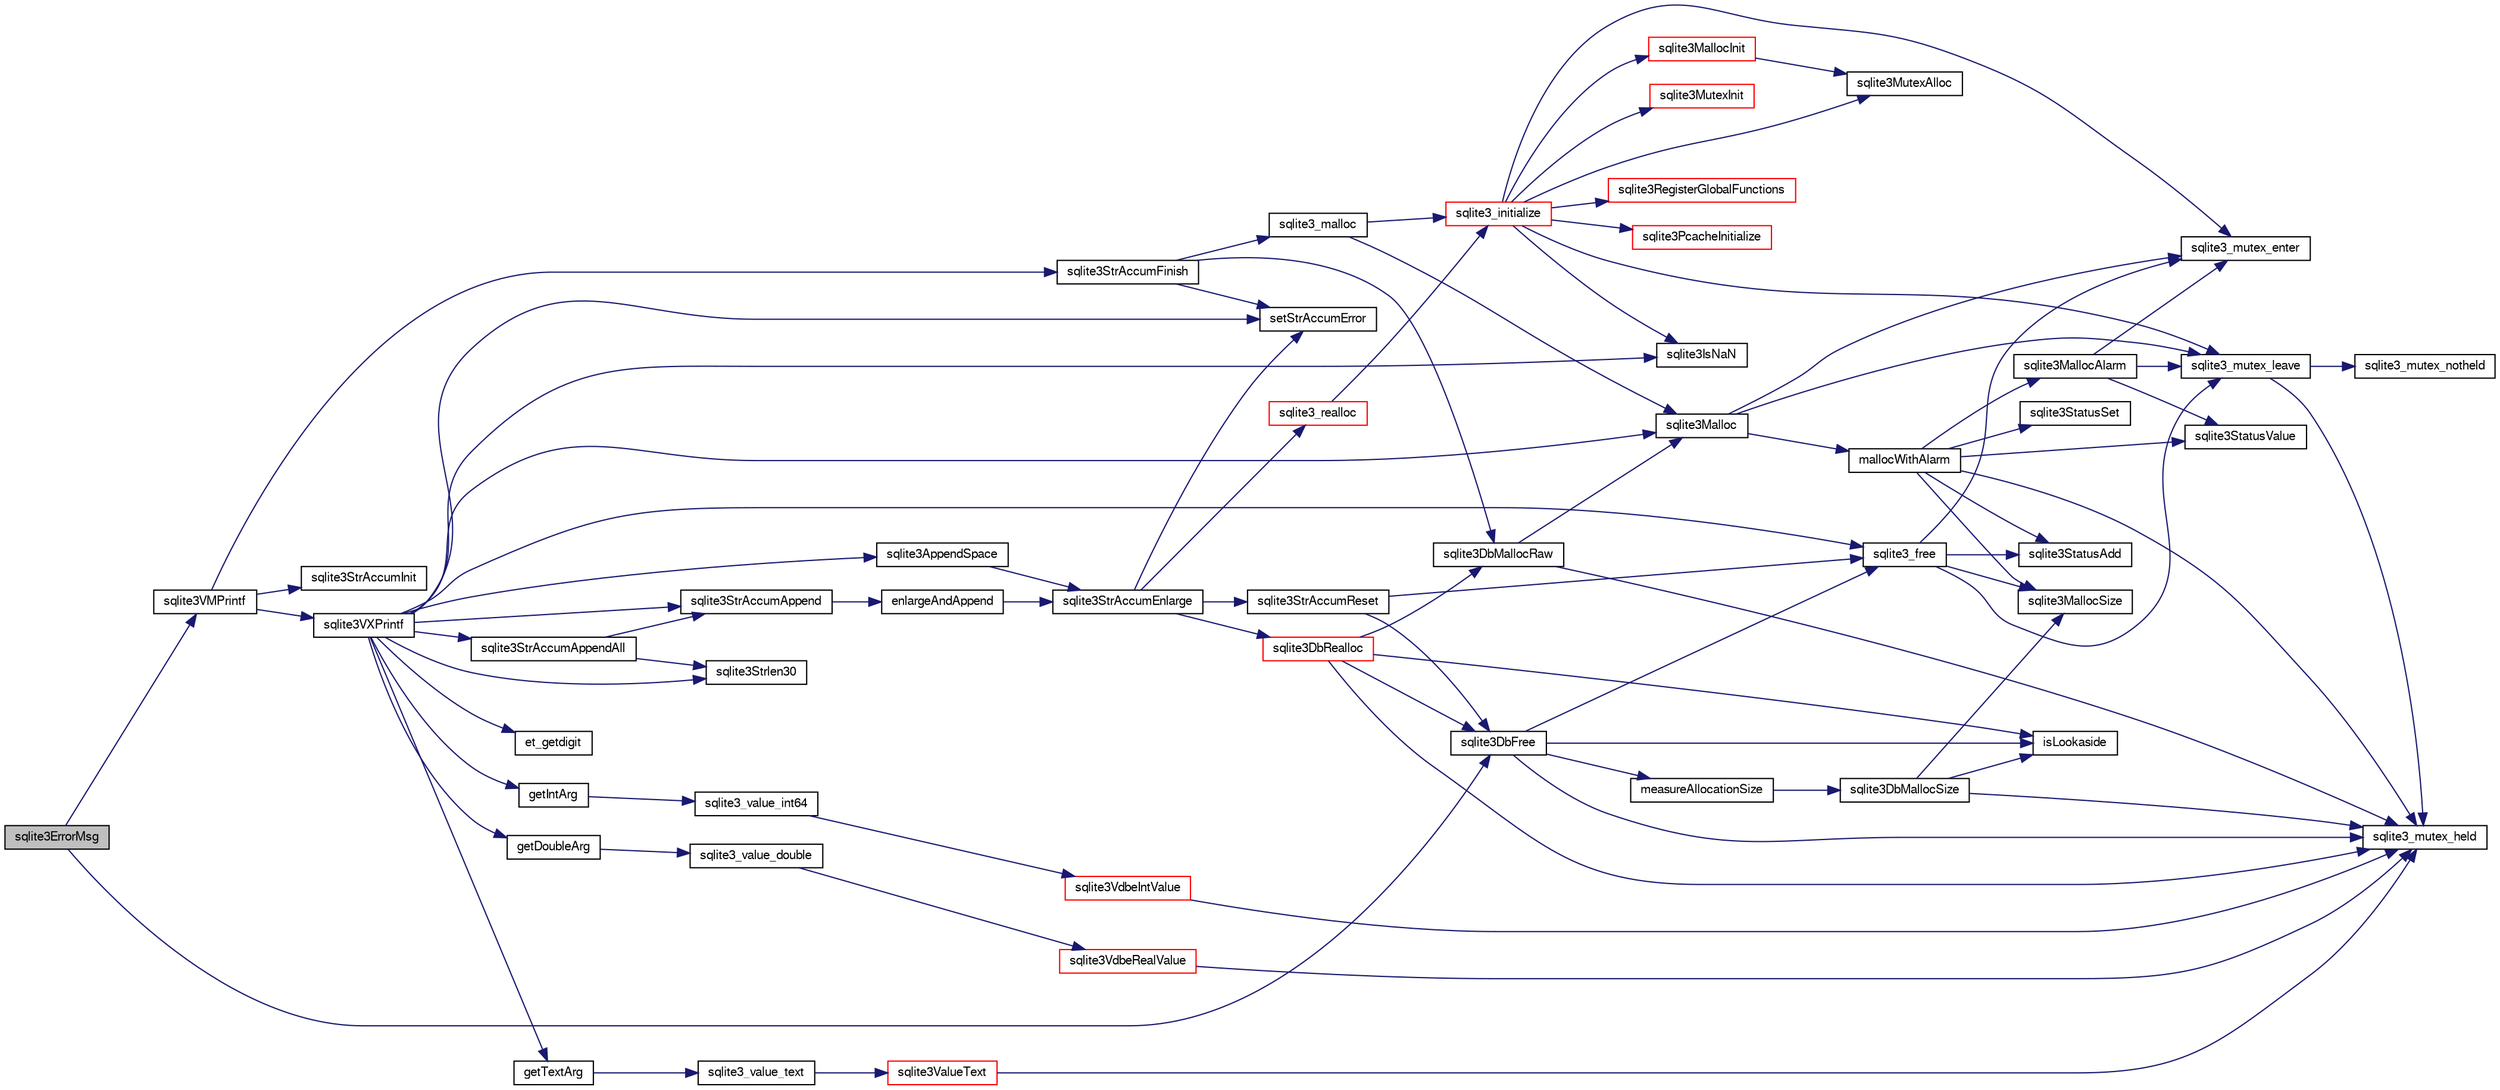 digraph "sqlite3ErrorMsg"
{
  edge [fontname="FreeSans",fontsize="10",labelfontname="FreeSans",labelfontsize="10"];
  node [fontname="FreeSans",fontsize="10",shape=record];
  rankdir="LR";
  Node510009 [label="sqlite3ErrorMsg",height=0.2,width=0.4,color="black", fillcolor="grey75", style="filled", fontcolor="black"];
  Node510009 -> Node510010 [color="midnightblue",fontsize="10",style="solid",fontname="FreeSans"];
  Node510010 [label="sqlite3VMPrintf",height=0.2,width=0.4,color="black", fillcolor="white", style="filled",URL="$sqlite3_8c.html#a05535d0982ef06fbc2ee8195ebbae689"];
  Node510010 -> Node510011 [color="midnightblue",fontsize="10",style="solid",fontname="FreeSans"];
  Node510011 [label="sqlite3StrAccumInit",height=0.2,width=0.4,color="black", fillcolor="white", style="filled",URL="$sqlite3_8c.html#aabf95e113b9d54d519cd15a56215f560"];
  Node510010 -> Node510012 [color="midnightblue",fontsize="10",style="solid",fontname="FreeSans"];
  Node510012 [label="sqlite3VXPrintf",height=0.2,width=0.4,color="black", fillcolor="white", style="filled",URL="$sqlite3_8c.html#a63c25806c9bd4a2b76f9a0eb232c6bde"];
  Node510012 -> Node510013 [color="midnightblue",fontsize="10",style="solid",fontname="FreeSans"];
  Node510013 [label="sqlite3StrAccumAppend",height=0.2,width=0.4,color="black", fillcolor="white", style="filled",URL="$sqlite3_8c.html#a56664fa33def33c5a5245b623441d5e0"];
  Node510013 -> Node510014 [color="midnightblue",fontsize="10",style="solid",fontname="FreeSans"];
  Node510014 [label="enlargeAndAppend",height=0.2,width=0.4,color="black", fillcolor="white", style="filled",URL="$sqlite3_8c.html#a25b21e61dc0883d849890eaa8a18088a"];
  Node510014 -> Node510015 [color="midnightblue",fontsize="10",style="solid",fontname="FreeSans"];
  Node510015 [label="sqlite3StrAccumEnlarge",height=0.2,width=0.4,color="black", fillcolor="white", style="filled",URL="$sqlite3_8c.html#a38976500a97c69d65086eeccca82dd96"];
  Node510015 -> Node510016 [color="midnightblue",fontsize="10",style="solid",fontname="FreeSans"];
  Node510016 [label="setStrAccumError",height=0.2,width=0.4,color="black", fillcolor="white", style="filled",URL="$sqlite3_8c.html#a3dc479a1fc8ba1ab8edfe51f8a0b102c"];
  Node510015 -> Node510017 [color="midnightblue",fontsize="10",style="solid",fontname="FreeSans"];
  Node510017 [label="sqlite3StrAccumReset",height=0.2,width=0.4,color="black", fillcolor="white", style="filled",URL="$sqlite3_8c.html#ad7e70f4ec9d2fa3a63a371e2c7c555d8"];
  Node510017 -> Node510018 [color="midnightblue",fontsize="10",style="solid",fontname="FreeSans"];
  Node510018 [label="sqlite3DbFree",height=0.2,width=0.4,color="black", fillcolor="white", style="filled",URL="$sqlite3_8c.html#ac70ab821a6607b4a1b909582dc37a069"];
  Node510018 -> Node510019 [color="midnightblue",fontsize="10",style="solid",fontname="FreeSans"];
  Node510019 [label="sqlite3_mutex_held",height=0.2,width=0.4,color="black", fillcolor="white", style="filled",URL="$sqlite3_8c.html#acf77da68932b6bc163c5e68547ecc3e7"];
  Node510018 -> Node510020 [color="midnightblue",fontsize="10",style="solid",fontname="FreeSans"];
  Node510020 [label="measureAllocationSize",height=0.2,width=0.4,color="black", fillcolor="white", style="filled",URL="$sqlite3_8c.html#a45731e644a22fdb756e2b6337224217a"];
  Node510020 -> Node510021 [color="midnightblue",fontsize="10",style="solid",fontname="FreeSans"];
  Node510021 [label="sqlite3DbMallocSize",height=0.2,width=0.4,color="black", fillcolor="white", style="filled",URL="$sqlite3_8c.html#aa397e5a8a03495203a0767abf0a71f86"];
  Node510021 -> Node510022 [color="midnightblue",fontsize="10",style="solid",fontname="FreeSans"];
  Node510022 [label="sqlite3MallocSize",height=0.2,width=0.4,color="black", fillcolor="white", style="filled",URL="$sqlite3_8c.html#acf5d2a5f35270bafb050bd2def576955"];
  Node510021 -> Node510019 [color="midnightblue",fontsize="10",style="solid",fontname="FreeSans"];
  Node510021 -> Node510023 [color="midnightblue",fontsize="10",style="solid",fontname="FreeSans"];
  Node510023 [label="isLookaside",height=0.2,width=0.4,color="black", fillcolor="white", style="filled",URL="$sqlite3_8c.html#a770fa05ff9717b75e16f4d968a77b897"];
  Node510018 -> Node510023 [color="midnightblue",fontsize="10",style="solid",fontname="FreeSans"];
  Node510018 -> Node510024 [color="midnightblue",fontsize="10",style="solid",fontname="FreeSans"];
  Node510024 [label="sqlite3_free",height=0.2,width=0.4,color="black", fillcolor="white", style="filled",URL="$sqlite3_8c.html#a6552349e36a8a691af5487999ab09519"];
  Node510024 -> Node510025 [color="midnightblue",fontsize="10",style="solid",fontname="FreeSans"];
  Node510025 [label="sqlite3_mutex_enter",height=0.2,width=0.4,color="black", fillcolor="white", style="filled",URL="$sqlite3_8c.html#a1c12cde690bd89f104de5cbad12a6bf5"];
  Node510024 -> Node510026 [color="midnightblue",fontsize="10",style="solid",fontname="FreeSans"];
  Node510026 [label="sqlite3StatusAdd",height=0.2,width=0.4,color="black", fillcolor="white", style="filled",URL="$sqlite3_8c.html#afa029f93586aeab4cc85360905dae9cd"];
  Node510024 -> Node510022 [color="midnightblue",fontsize="10",style="solid",fontname="FreeSans"];
  Node510024 -> Node510027 [color="midnightblue",fontsize="10",style="solid",fontname="FreeSans"];
  Node510027 [label="sqlite3_mutex_leave",height=0.2,width=0.4,color="black", fillcolor="white", style="filled",URL="$sqlite3_8c.html#a5838d235601dbd3c1fa993555c6bcc93"];
  Node510027 -> Node510019 [color="midnightblue",fontsize="10",style="solid",fontname="FreeSans"];
  Node510027 -> Node510028 [color="midnightblue",fontsize="10",style="solid",fontname="FreeSans"];
  Node510028 [label="sqlite3_mutex_notheld",height=0.2,width=0.4,color="black", fillcolor="white", style="filled",URL="$sqlite3_8c.html#a83967c837c1c000d3b5adcfaa688f5dc"];
  Node510017 -> Node510024 [color="midnightblue",fontsize="10",style="solid",fontname="FreeSans"];
  Node510015 -> Node510029 [color="midnightblue",fontsize="10",style="solid",fontname="FreeSans"];
  Node510029 [label="sqlite3DbRealloc",height=0.2,width=0.4,color="red", fillcolor="white", style="filled",URL="$sqlite3_8c.html#ae028f4902a9d29bcaf310ff289ee87dc"];
  Node510029 -> Node510019 [color="midnightblue",fontsize="10",style="solid",fontname="FreeSans"];
  Node510029 -> Node510030 [color="midnightblue",fontsize="10",style="solid",fontname="FreeSans"];
  Node510030 [label="sqlite3DbMallocRaw",height=0.2,width=0.4,color="black", fillcolor="white", style="filled",URL="$sqlite3_8c.html#abbe8be0cf7175e11ddc3e2218fad924e"];
  Node510030 -> Node510019 [color="midnightblue",fontsize="10",style="solid",fontname="FreeSans"];
  Node510030 -> Node510031 [color="midnightblue",fontsize="10",style="solid",fontname="FreeSans"];
  Node510031 [label="sqlite3Malloc",height=0.2,width=0.4,color="black", fillcolor="white", style="filled",URL="$sqlite3_8c.html#a361a2eaa846b1885f123abe46f5d8b2b"];
  Node510031 -> Node510025 [color="midnightblue",fontsize="10",style="solid",fontname="FreeSans"];
  Node510031 -> Node510032 [color="midnightblue",fontsize="10",style="solid",fontname="FreeSans"];
  Node510032 [label="mallocWithAlarm",height=0.2,width=0.4,color="black", fillcolor="white", style="filled",URL="$sqlite3_8c.html#ab070d5cf8e48ec8a6a43cf025d48598b"];
  Node510032 -> Node510019 [color="midnightblue",fontsize="10",style="solid",fontname="FreeSans"];
  Node510032 -> Node510033 [color="midnightblue",fontsize="10",style="solid",fontname="FreeSans"];
  Node510033 [label="sqlite3StatusSet",height=0.2,width=0.4,color="black", fillcolor="white", style="filled",URL="$sqlite3_8c.html#afec7586c01fcb5ea17dc9d7725a589d9"];
  Node510032 -> Node510034 [color="midnightblue",fontsize="10",style="solid",fontname="FreeSans"];
  Node510034 [label="sqlite3StatusValue",height=0.2,width=0.4,color="black", fillcolor="white", style="filled",URL="$sqlite3_8c.html#a30b8ac296c6e200c1fa57708d52c6ef6"];
  Node510032 -> Node510035 [color="midnightblue",fontsize="10",style="solid",fontname="FreeSans"];
  Node510035 [label="sqlite3MallocAlarm",height=0.2,width=0.4,color="black", fillcolor="white", style="filled",URL="$sqlite3_8c.html#ada66988e8471d1198f3219c062377508"];
  Node510035 -> Node510034 [color="midnightblue",fontsize="10",style="solid",fontname="FreeSans"];
  Node510035 -> Node510027 [color="midnightblue",fontsize="10",style="solid",fontname="FreeSans"];
  Node510035 -> Node510025 [color="midnightblue",fontsize="10",style="solid",fontname="FreeSans"];
  Node510032 -> Node510022 [color="midnightblue",fontsize="10",style="solid",fontname="FreeSans"];
  Node510032 -> Node510026 [color="midnightblue",fontsize="10",style="solid",fontname="FreeSans"];
  Node510031 -> Node510027 [color="midnightblue",fontsize="10",style="solid",fontname="FreeSans"];
  Node510029 -> Node510023 [color="midnightblue",fontsize="10",style="solid",fontname="FreeSans"];
  Node510029 -> Node510018 [color="midnightblue",fontsize="10",style="solid",fontname="FreeSans"];
  Node510015 -> Node510212 [color="midnightblue",fontsize="10",style="solid",fontname="FreeSans"];
  Node510212 [label="sqlite3_realloc",height=0.2,width=0.4,color="red", fillcolor="white", style="filled",URL="$sqlite3_8c.html#a822d9e42f6ab4b2ec803f311aeb9618d"];
  Node510212 -> Node510037 [color="midnightblue",fontsize="10",style="solid",fontname="FreeSans"];
  Node510037 [label="sqlite3_initialize",height=0.2,width=0.4,color="red", fillcolor="white", style="filled",URL="$sqlite3_8c.html#ab0c0ee2d5d4cf8b28e9572296a8861df"];
  Node510037 -> Node510038 [color="midnightblue",fontsize="10",style="solid",fontname="FreeSans"];
  Node510038 [label="sqlite3MutexInit",height=0.2,width=0.4,color="red", fillcolor="white", style="filled",URL="$sqlite3_8c.html#a7906afcdd1cdb3d0007eb932398a1158"];
  Node510037 -> Node510056 [color="midnightblue",fontsize="10",style="solid",fontname="FreeSans"];
  Node510056 [label="sqlite3MutexAlloc",height=0.2,width=0.4,color="black", fillcolor="white", style="filled",URL="$sqlite3_8c.html#a0e3f432ee581f6876b590e7ad7e84e19"];
  Node510037 -> Node510025 [color="midnightblue",fontsize="10",style="solid",fontname="FreeSans"];
  Node510037 -> Node510057 [color="midnightblue",fontsize="10",style="solid",fontname="FreeSans"];
  Node510057 [label="sqlite3MallocInit",height=0.2,width=0.4,color="red", fillcolor="white", style="filled",URL="$sqlite3_8c.html#a9e06f9e7cad0d83ce80ab493c9533552"];
  Node510057 -> Node510056 [color="midnightblue",fontsize="10",style="solid",fontname="FreeSans"];
  Node510037 -> Node510027 [color="midnightblue",fontsize="10",style="solid",fontname="FreeSans"];
  Node510037 -> Node510100 [color="midnightblue",fontsize="10",style="solid",fontname="FreeSans"];
  Node510100 [label="sqlite3RegisterGlobalFunctions",height=0.2,width=0.4,color="red", fillcolor="white", style="filled",URL="$sqlite3_8c.html#a9f75bd111010f29e1b8d74344473c4ec"];
  Node510037 -> Node510279 [color="midnightblue",fontsize="10",style="solid",fontname="FreeSans"];
  Node510279 [label="sqlite3PcacheInitialize",height=0.2,width=0.4,color="red", fillcolor="white", style="filled",URL="$sqlite3_8c.html#a2902c61ddc88bea002c4d69fe4052b1f"];
  Node510037 -> Node510180 [color="midnightblue",fontsize="10",style="solid",fontname="FreeSans"];
  Node510180 [label="sqlite3IsNaN",height=0.2,width=0.4,color="black", fillcolor="white", style="filled",URL="$sqlite3_8c.html#aed4d78203877c3486765ccbc7feebb50"];
  Node510012 -> Node510286 [color="midnightblue",fontsize="10",style="solid",fontname="FreeSans"];
  Node510286 [label="getIntArg",height=0.2,width=0.4,color="black", fillcolor="white", style="filled",URL="$sqlite3_8c.html#abff258963dbd9205fb299851a64c67be"];
  Node510286 -> Node510171 [color="midnightblue",fontsize="10",style="solid",fontname="FreeSans"];
  Node510171 [label="sqlite3_value_int64",height=0.2,width=0.4,color="black", fillcolor="white", style="filled",URL="$sqlite3_8c.html#ab38d8627f4750672e72712df0b709e0d"];
  Node510171 -> Node510159 [color="midnightblue",fontsize="10",style="solid",fontname="FreeSans"];
  Node510159 [label="sqlite3VdbeIntValue",height=0.2,width=0.4,color="red", fillcolor="white", style="filled",URL="$sqlite3_8c.html#a3dc28e3bfdbecf81633c3697a3aacd45"];
  Node510159 -> Node510019 [color="midnightblue",fontsize="10",style="solid",fontname="FreeSans"];
  Node510012 -> Node510031 [color="midnightblue",fontsize="10",style="solid",fontname="FreeSans"];
  Node510012 -> Node510016 [color="midnightblue",fontsize="10",style="solid",fontname="FreeSans"];
  Node510012 -> Node510287 [color="midnightblue",fontsize="10",style="solid",fontname="FreeSans"];
  Node510287 [label="getDoubleArg",height=0.2,width=0.4,color="black", fillcolor="white", style="filled",URL="$sqlite3_8c.html#a1cf25120072c85bd261983b24c12c3d9"];
  Node510287 -> Node510175 [color="midnightblue",fontsize="10",style="solid",fontname="FreeSans"];
  Node510175 [label="sqlite3_value_double",height=0.2,width=0.4,color="black", fillcolor="white", style="filled",URL="$sqlite3_8c.html#a3e50c1a2dd484a8b6911c9d163816b88"];
  Node510175 -> Node510176 [color="midnightblue",fontsize="10",style="solid",fontname="FreeSans"];
  Node510176 [label="sqlite3VdbeRealValue",height=0.2,width=0.4,color="red", fillcolor="white", style="filled",URL="$sqlite3_8c.html#a5bf943a4f9a5516911b3bc610e3d64e0"];
  Node510176 -> Node510019 [color="midnightblue",fontsize="10",style="solid",fontname="FreeSans"];
  Node510012 -> Node510180 [color="midnightblue",fontsize="10",style="solid",fontname="FreeSans"];
  Node510012 -> Node510098 [color="midnightblue",fontsize="10",style="solid",fontname="FreeSans"];
  Node510098 [label="sqlite3Strlen30",height=0.2,width=0.4,color="black", fillcolor="white", style="filled",URL="$sqlite3_8c.html#a3dcd80ba41f1a308193dee74857b62a7"];
  Node510012 -> Node510288 [color="midnightblue",fontsize="10",style="solid",fontname="FreeSans"];
  Node510288 [label="et_getdigit",height=0.2,width=0.4,color="black", fillcolor="white", style="filled",URL="$sqlite3_8c.html#a40c5a308749ad07cc2397a53e081bff0"];
  Node510012 -> Node510289 [color="midnightblue",fontsize="10",style="solid",fontname="FreeSans"];
  Node510289 [label="getTextArg",height=0.2,width=0.4,color="black", fillcolor="white", style="filled",URL="$sqlite3_8c.html#afbb41850423ef20071cefaab0431e04d"];
  Node510289 -> Node510103 [color="midnightblue",fontsize="10",style="solid",fontname="FreeSans"];
  Node510103 [label="sqlite3_value_text",height=0.2,width=0.4,color="black", fillcolor="white", style="filled",URL="$sqlite3_8c.html#aef2ace3239e6dd59c74110faa70f8171"];
  Node510103 -> Node510104 [color="midnightblue",fontsize="10",style="solid",fontname="FreeSans"];
  Node510104 [label="sqlite3ValueText",height=0.2,width=0.4,color="red", fillcolor="white", style="filled",URL="$sqlite3_8c.html#ad567a94e52d1adf81f4857fdba00a59b"];
  Node510104 -> Node510019 [color="midnightblue",fontsize="10",style="solid",fontname="FreeSans"];
  Node510012 -> Node510290 [color="midnightblue",fontsize="10",style="solid",fontname="FreeSans"];
  Node510290 [label="sqlite3StrAccumAppendAll",height=0.2,width=0.4,color="black", fillcolor="white", style="filled",URL="$sqlite3_8c.html#acaf8f3e4f99a3c3a4a77e9c987547289"];
  Node510290 -> Node510013 [color="midnightblue",fontsize="10",style="solid",fontname="FreeSans"];
  Node510290 -> Node510098 [color="midnightblue",fontsize="10",style="solid",fontname="FreeSans"];
  Node510012 -> Node510291 [color="midnightblue",fontsize="10",style="solid",fontname="FreeSans"];
  Node510291 [label="sqlite3AppendSpace",height=0.2,width=0.4,color="black", fillcolor="white", style="filled",URL="$sqlite3_8c.html#aefd38a5afc0020d4a93855c3ee7c63a8"];
  Node510291 -> Node510015 [color="midnightblue",fontsize="10",style="solid",fontname="FreeSans"];
  Node510012 -> Node510024 [color="midnightblue",fontsize="10",style="solid",fontname="FreeSans"];
  Node510010 -> Node510062 [color="midnightblue",fontsize="10",style="solid",fontname="FreeSans"];
  Node510062 [label="sqlite3StrAccumFinish",height=0.2,width=0.4,color="black", fillcolor="white", style="filled",URL="$sqlite3_8c.html#adb7f26b10ac1b847db6f000ef4c2e2ba"];
  Node510062 -> Node510030 [color="midnightblue",fontsize="10",style="solid",fontname="FreeSans"];
  Node510062 -> Node510063 [color="midnightblue",fontsize="10",style="solid",fontname="FreeSans"];
  Node510063 [label="sqlite3_malloc",height=0.2,width=0.4,color="black", fillcolor="white", style="filled",URL="$sqlite3_8c.html#ac79dba55fc32b6a840cf5a9769bce7cd"];
  Node510063 -> Node510037 [color="midnightblue",fontsize="10",style="solid",fontname="FreeSans"];
  Node510063 -> Node510031 [color="midnightblue",fontsize="10",style="solid",fontname="FreeSans"];
  Node510062 -> Node510016 [color="midnightblue",fontsize="10",style="solid",fontname="FreeSans"];
  Node510009 -> Node510018 [color="midnightblue",fontsize="10",style="solid",fontname="FreeSans"];
}
